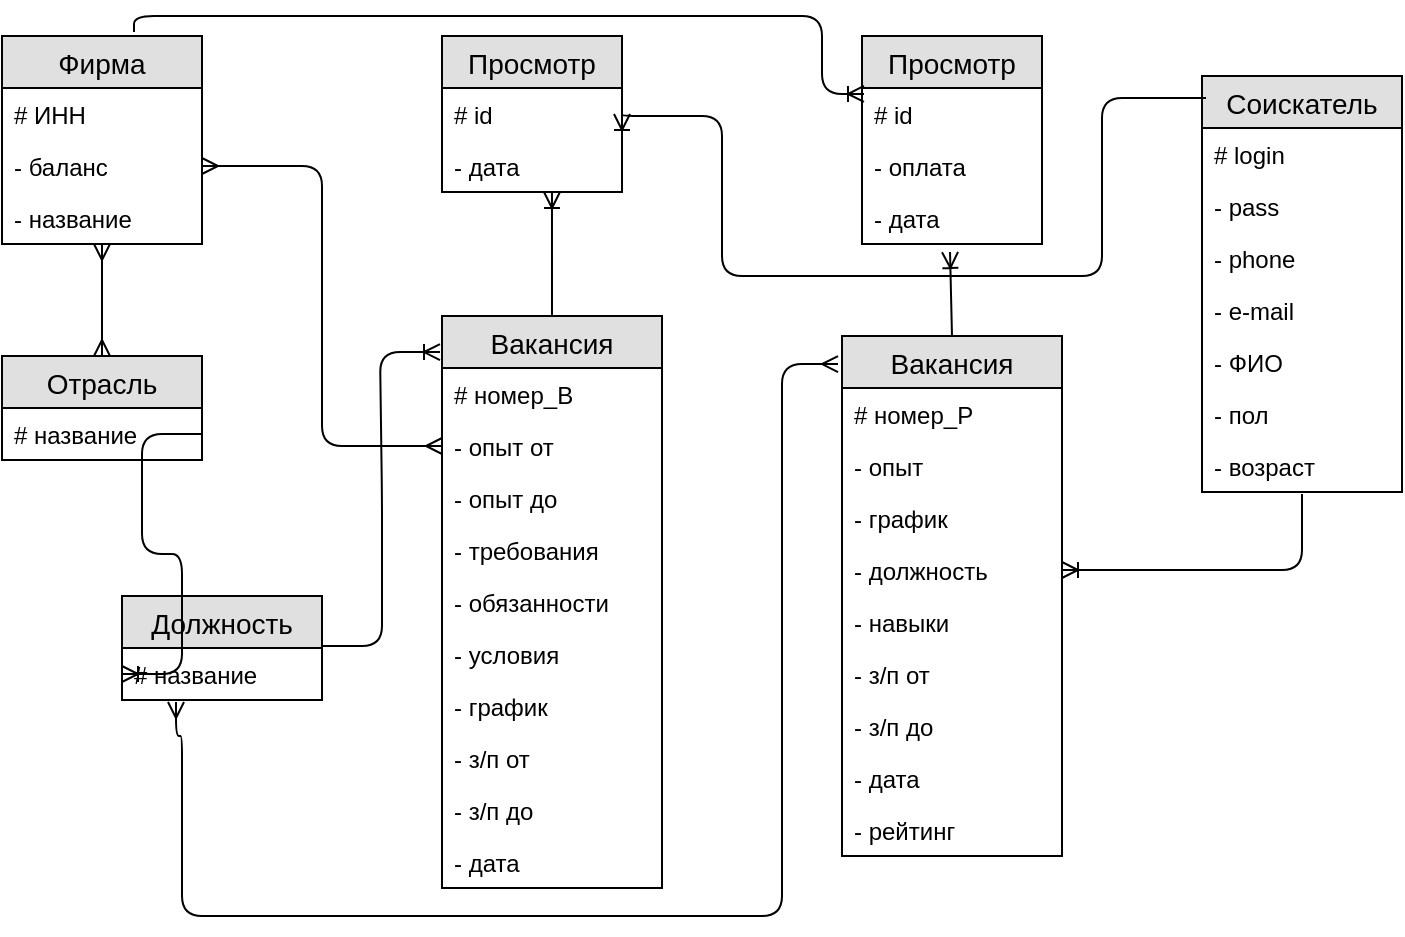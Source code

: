 <mxfile version="12.7.9" type="github"><diagram id="C5RBs43oDa-KdzZeNtuy" name="Page-1"><mxGraphModel dx="782" dy="744" grid="1" gridSize="10" guides="1" tooltips="1" connect="1" arrows="1" fold="1" page="1" pageScale="1" pageWidth="827" pageHeight="1169" math="0" shadow="0"><root><mxCell id="WIyWlLk6GJQsqaUBKTNV-0"/><mxCell id="WIyWlLk6GJQsqaUBKTNV-1" parent="WIyWlLk6GJQsqaUBKTNV-0"/><mxCell id="HuvbZhKnrmmuD4S30zaN-0" value="Фирма" style="swimlane;fontStyle=0;childLayout=stackLayout;horizontal=1;startSize=26;fillColor=#e0e0e0;horizontalStack=0;resizeParent=1;resizeParentMax=0;resizeLast=0;collapsible=1;marginBottom=0;swimlaneFillColor=#ffffff;align=center;fontSize=14;" vertex="1" parent="WIyWlLk6GJQsqaUBKTNV-1"><mxGeometry x="50" y="20" width="100" height="104" as="geometry"/></mxCell><mxCell id="HuvbZhKnrmmuD4S30zaN-1" value="# ИНН" style="text;strokeColor=none;fillColor=none;spacingLeft=4;spacingRight=4;overflow=hidden;rotatable=0;points=[[0,0.5],[1,0.5]];portConstraint=eastwest;fontSize=12;" vertex="1" parent="HuvbZhKnrmmuD4S30zaN-0"><mxGeometry y="26" width="100" height="26" as="geometry"/></mxCell><mxCell id="HuvbZhKnrmmuD4S30zaN-2" value="- баланс" style="text;strokeColor=none;fillColor=none;spacingLeft=4;spacingRight=4;overflow=hidden;rotatable=0;points=[[0,0.5],[1,0.5]];portConstraint=eastwest;fontSize=12;" vertex="1" parent="HuvbZhKnrmmuD4S30zaN-0"><mxGeometry y="52" width="100" height="26" as="geometry"/></mxCell><mxCell id="HuvbZhKnrmmuD4S30zaN-3" value="- название" style="text;strokeColor=none;fillColor=none;spacingLeft=4;spacingRight=4;overflow=hidden;rotatable=0;points=[[0,0.5],[1,0.5]];portConstraint=eastwest;fontSize=12;" vertex="1" parent="HuvbZhKnrmmuD4S30zaN-0"><mxGeometry y="78" width="100" height="26" as="geometry"/></mxCell><mxCell id="HuvbZhKnrmmuD4S30zaN-4" value="Отрасль" style="swimlane;fontStyle=0;childLayout=stackLayout;horizontal=1;startSize=26;fillColor=#e0e0e0;horizontalStack=0;resizeParent=1;resizeParentMax=0;resizeLast=0;collapsible=1;marginBottom=0;swimlaneFillColor=#ffffff;align=center;fontSize=14;" vertex="1" parent="WIyWlLk6GJQsqaUBKTNV-1"><mxGeometry x="50" y="180" width="100" height="52" as="geometry"/></mxCell><mxCell id="HuvbZhKnrmmuD4S30zaN-5" value="# название&#10;" style="text;strokeColor=none;fillColor=none;spacingLeft=4;spacingRight=4;overflow=hidden;rotatable=0;points=[[0,0.5],[1,0.5]];portConstraint=eastwest;fontSize=12;" vertex="1" parent="HuvbZhKnrmmuD4S30zaN-4"><mxGeometry y="26" width="100" height="26" as="geometry"/></mxCell><mxCell id="HuvbZhKnrmmuD4S30zaN-12" value="Должность" style="swimlane;fontStyle=0;childLayout=stackLayout;horizontal=1;startSize=26;fillColor=#e0e0e0;horizontalStack=0;resizeParent=1;resizeParentMax=0;resizeLast=0;collapsible=1;marginBottom=0;swimlaneFillColor=#ffffff;align=center;fontSize=14;" vertex="1" parent="WIyWlLk6GJQsqaUBKTNV-1"><mxGeometry x="110" y="300" width="100" height="52" as="geometry"/></mxCell><mxCell id="HuvbZhKnrmmuD4S30zaN-13" value="# название&#10;" style="text;strokeColor=none;fillColor=none;spacingLeft=4;spacingRight=4;overflow=hidden;rotatable=0;points=[[0,0.5],[1,0.5]];portConstraint=eastwest;fontSize=12;" vertex="1" parent="HuvbZhKnrmmuD4S30zaN-12"><mxGeometry y="26" width="100" height="26" as="geometry"/></mxCell><mxCell id="HuvbZhKnrmmuD4S30zaN-14" value="Вакансия" style="swimlane;fontStyle=0;childLayout=stackLayout;horizontal=1;startSize=26;fillColor=#e0e0e0;horizontalStack=0;resizeParent=1;resizeParentMax=0;resizeLast=0;collapsible=1;marginBottom=0;swimlaneFillColor=#ffffff;align=center;fontSize=14;" vertex="1" parent="WIyWlLk6GJQsqaUBKTNV-1"><mxGeometry x="270" y="160" width="110" height="286" as="geometry"><mxRectangle x="290" y="210" width="90" height="26" as="alternateBounds"/></mxGeometry></mxCell><mxCell id="HuvbZhKnrmmuD4S30zaN-15" value="# номер_В&#10;" style="text;strokeColor=none;fillColor=none;spacingLeft=4;spacingRight=4;overflow=hidden;rotatable=0;points=[[0,0.5],[1,0.5]];portConstraint=eastwest;fontSize=12;" vertex="1" parent="HuvbZhKnrmmuD4S30zaN-14"><mxGeometry y="26" width="110" height="26" as="geometry"/></mxCell><mxCell id="HuvbZhKnrmmuD4S30zaN-16" value="- опыт от" style="text;strokeColor=none;fillColor=none;spacingLeft=4;spacingRight=4;overflow=hidden;rotatable=0;points=[[0,0.5],[1,0.5]];portConstraint=eastwest;fontSize=12;" vertex="1" parent="HuvbZhKnrmmuD4S30zaN-14"><mxGeometry y="52" width="110" height="26" as="geometry"/></mxCell><mxCell id="HuvbZhKnrmmuD4S30zaN-17" value="- опыт до" style="text;strokeColor=none;fillColor=none;spacingLeft=4;spacingRight=4;overflow=hidden;rotatable=0;points=[[0,0.5],[1,0.5]];portConstraint=eastwest;fontSize=12;" vertex="1" parent="HuvbZhKnrmmuD4S30zaN-14"><mxGeometry y="78" width="110" height="26" as="geometry"/></mxCell><mxCell id="HuvbZhKnrmmuD4S30zaN-24" value="- требования" style="text;strokeColor=none;fillColor=none;spacingLeft=4;spacingRight=4;overflow=hidden;rotatable=0;points=[[0,0.5],[1,0.5]];portConstraint=eastwest;fontSize=12;" vertex="1" parent="HuvbZhKnrmmuD4S30zaN-14"><mxGeometry y="104" width="110" height="26" as="geometry"/></mxCell><mxCell id="HuvbZhKnrmmuD4S30zaN-29" value="- обязанности " style="text;strokeColor=none;fillColor=none;spacingLeft=4;spacingRight=4;overflow=hidden;rotatable=0;points=[[0,0.5],[1,0.5]];portConstraint=eastwest;fontSize=12;" vertex="1" parent="HuvbZhKnrmmuD4S30zaN-14"><mxGeometry y="130" width="110" height="26" as="geometry"/></mxCell><mxCell id="HuvbZhKnrmmuD4S30zaN-30" value="- условия" style="text;strokeColor=none;fillColor=none;spacingLeft=4;spacingRight=4;overflow=hidden;rotatable=0;points=[[0,0.5],[1,0.5]];portConstraint=eastwest;fontSize=12;" vertex="1" parent="HuvbZhKnrmmuD4S30zaN-14"><mxGeometry y="156" width="110" height="26" as="geometry"/></mxCell><mxCell id="HuvbZhKnrmmuD4S30zaN-31" value="- график" style="text;strokeColor=none;fillColor=none;spacingLeft=4;spacingRight=4;overflow=hidden;rotatable=0;points=[[0,0.5],[1,0.5]];portConstraint=eastwest;fontSize=12;" vertex="1" parent="HuvbZhKnrmmuD4S30zaN-14"><mxGeometry y="182" width="110" height="26" as="geometry"/></mxCell><mxCell id="HuvbZhKnrmmuD4S30zaN-28" value="- з/п от" style="text;strokeColor=none;fillColor=none;spacingLeft=4;spacingRight=4;overflow=hidden;rotatable=0;points=[[0,0.5],[1,0.5]];portConstraint=eastwest;fontSize=12;" vertex="1" parent="HuvbZhKnrmmuD4S30zaN-14"><mxGeometry y="208" width="110" height="26" as="geometry"/></mxCell><mxCell id="HuvbZhKnrmmuD4S30zaN-27" value="- з/п до" style="text;strokeColor=none;fillColor=none;spacingLeft=4;spacingRight=4;overflow=hidden;rotatable=0;points=[[0,0.5],[1,0.5]];portConstraint=eastwest;fontSize=12;" vertex="1" parent="HuvbZhKnrmmuD4S30zaN-14"><mxGeometry y="234" width="110" height="26" as="geometry"/></mxCell><mxCell id="HuvbZhKnrmmuD4S30zaN-33" value="- дата" style="text;strokeColor=none;fillColor=none;spacingLeft=4;spacingRight=4;overflow=hidden;rotatable=0;points=[[0,0.5],[1,0.5]];portConstraint=eastwest;fontSize=12;" vertex="1" parent="HuvbZhKnrmmuD4S30zaN-14"><mxGeometry y="260" width="110" height="26" as="geometry"/></mxCell><mxCell id="HuvbZhKnrmmuD4S30zaN-34" value="Просмотр" style="swimlane;fontStyle=0;childLayout=stackLayout;horizontal=1;startSize=26;fillColor=#e0e0e0;horizontalStack=0;resizeParent=1;resizeParentMax=0;resizeLast=0;collapsible=1;marginBottom=0;swimlaneFillColor=#ffffff;align=center;fontSize=14;" vertex="1" parent="WIyWlLk6GJQsqaUBKTNV-1"><mxGeometry x="270" y="20" width="90" height="78" as="geometry"/></mxCell><mxCell id="HuvbZhKnrmmuD4S30zaN-35" value="# id" style="text;strokeColor=none;fillColor=none;spacingLeft=4;spacingRight=4;overflow=hidden;rotatable=0;points=[[0,0.5],[1,0.5]];portConstraint=eastwest;fontSize=12;" vertex="1" parent="HuvbZhKnrmmuD4S30zaN-34"><mxGeometry y="26" width="90" height="26" as="geometry"/></mxCell><mxCell id="HuvbZhKnrmmuD4S30zaN-36" value="- дата" style="text;strokeColor=none;fillColor=none;spacingLeft=4;spacingRight=4;overflow=hidden;rotatable=0;points=[[0,0.5],[1,0.5]];portConstraint=eastwest;fontSize=12;" vertex="1" parent="HuvbZhKnrmmuD4S30zaN-34"><mxGeometry y="52" width="90" height="26" as="geometry"/></mxCell><mxCell id="HuvbZhKnrmmuD4S30zaN-38" value="Просмотр" style="swimlane;fontStyle=0;childLayout=stackLayout;horizontal=1;startSize=26;fillColor=#e0e0e0;horizontalStack=0;resizeParent=1;resizeParentMax=0;resizeLast=0;collapsible=1;marginBottom=0;swimlaneFillColor=#ffffff;align=center;fontSize=14;" vertex="1" parent="WIyWlLk6GJQsqaUBKTNV-1"><mxGeometry x="480" y="20" width="90" height="104" as="geometry"/></mxCell><mxCell id="HuvbZhKnrmmuD4S30zaN-39" value="# id" style="text;strokeColor=none;fillColor=none;spacingLeft=4;spacingRight=4;overflow=hidden;rotatable=0;points=[[0,0.5],[1,0.5]];portConstraint=eastwest;fontSize=12;" vertex="1" parent="HuvbZhKnrmmuD4S30zaN-38"><mxGeometry y="26" width="90" height="26" as="geometry"/></mxCell><mxCell id="HuvbZhKnrmmuD4S30zaN-41" value="- оплата" style="text;strokeColor=none;fillColor=none;spacingLeft=4;spacingRight=4;overflow=hidden;rotatable=0;points=[[0,0.5],[1,0.5]];portConstraint=eastwest;fontSize=12;" vertex="1" parent="HuvbZhKnrmmuD4S30zaN-38"><mxGeometry y="52" width="90" height="26" as="geometry"/></mxCell><mxCell id="HuvbZhKnrmmuD4S30zaN-40" value="- дата" style="text;strokeColor=none;fillColor=none;spacingLeft=4;spacingRight=4;overflow=hidden;rotatable=0;points=[[0,0.5],[1,0.5]];portConstraint=eastwest;fontSize=12;" vertex="1" parent="HuvbZhKnrmmuD4S30zaN-38"><mxGeometry y="78" width="90" height="26" as="geometry"/></mxCell><mxCell id="HuvbZhKnrmmuD4S30zaN-42" value="Соискатель" style="swimlane;fontStyle=0;childLayout=stackLayout;horizontal=1;startSize=26;fillColor=#e0e0e0;horizontalStack=0;resizeParent=1;resizeParentMax=0;resizeLast=0;collapsible=1;marginBottom=0;swimlaneFillColor=#ffffff;align=center;fontSize=14;" vertex="1" parent="WIyWlLk6GJQsqaUBKTNV-1"><mxGeometry x="650" y="40" width="100" height="208" as="geometry"/></mxCell><mxCell id="HuvbZhKnrmmuD4S30zaN-43" value="# login" style="text;strokeColor=none;fillColor=none;spacingLeft=4;spacingRight=4;overflow=hidden;rotatable=0;points=[[0,0.5],[1,0.5]];portConstraint=eastwest;fontSize=12;" vertex="1" parent="HuvbZhKnrmmuD4S30zaN-42"><mxGeometry y="26" width="100" height="26" as="geometry"/></mxCell><mxCell id="HuvbZhKnrmmuD4S30zaN-44" value="- pass" style="text;strokeColor=none;fillColor=none;spacingLeft=4;spacingRight=4;overflow=hidden;rotatable=0;points=[[0,0.5],[1,0.5]];portConstraint=eastwest;fontSize=12;" vertex="1" parent="HuvbZhKnrmmuD4S30zaN-42"><mxGeometry y="52" width="100" height="26" as="geometry"/></mxCell><mxCell id="HuvbZhKnrmmuD4S30zaN-45" value="- phone" style="text;strokeColor=none;fillColor=none;spacingLeft=4;spacingRight=4;overflow=hidden;rotatable=0;points=[[0,0.5],[1,0.5]];portConstraint=eastwest;fontSize=12;" vertex="1" parent="HuvbZhKnrmmuD4S30zaN-42"><mxGeometry y="78" width="100" height="26" as="geometry"/></mxCell><mxCell id="HuvbZhKnrmmuD4S30zaN-47" value="- e-mail" style="text;strokeColor=none;fillColor=none;spacingLeft=4;spacingRight=4;overflow=hidden;rotatable=0;points=[[0,0.5],[1,0.5]];portConstraint=eastwest;fontSize=12;" vertex="1" parent="HuvbZhKnrmmuD4S30zaN-42"><mxGeometry y="104" width="100" height="26" as="geometry"/></mxCell><mxCell id="HuvbZhKnrmmuD4S30zaN-48" value="- ФИО" style="text;strokeColor=none;fillColor=none;spacingLeft=4;spacingRight=4;overflow=hidden;rotatable=0;points=[[0,0.5],[1,0.5]];portConstraint=eastwest;fontSize=12;" vertex="1" parent="HuvbZhKnrmmuD4S30zaN-42"><mxGeometry y="130" width="100" height="26" as="geometry"/></mxCell><mxCell id="HuvbZhKnrmmuD4S30zaN-46" value="- пол" style="text;strokeColor=none;fillColor=none;spacingLeft=4;spacingRight=4;overflow=hidden;rotatable=0;points=[[0,0.5],[1,0.5]];portConstraint=eastwest;fontSize=12;" vertex="1" parent="HuvbZhKnrmmuD4S30zaN-42"><mxGeometry y="156" width="100" height="26" as="geometry"/></mxCell><mxCell id="HuvbZhKnrmmuD4S30zaN-49" value="- возраст" style="text;strokeColor=none;fillColor=none;spacingLeft=4;spacingRight=4;overflow=hidden;rotatable=0;points=[[0,0.5],[1,0.5]];portConstraint=eastwest;fontSize=12;" vertex="1" parent="HuvbZhKnrmmuD4S30zaN-42"><mxGeometry y="182" width="100" height="26" as="geometry"/></mxCell><mxCell id="HuvbZhKnrmmuD4S30zaN-50" value="Вакансия" style="swimlane;fontStyle=0;childLayout=stackLayout;horizontal=1;startSize=26;fillColor=#e0e0e0;horizontalStack=0;resizeParent=1;resizeParentMax=0;resizeLast=0;collapsible=1;marginBottom=0;swimlaneFillColor=#ffffff;align=center;fontSize=14;" vertex="1" parent="WIyWlLk6GJQsqaUBKTNV-1"><mxGeometry x="470" y="170" width="110" height="260" as="geometry"><mxRectangle x="290" y="210" width="90" height="26" as="alternateBounds"/></mxGeometry></mxCell><mxCell id="HuvbZhKnrmmuD4S30zaN-51" value="# номер_Р" style="text;strokeColor=none;fillColor=none;spacingLeft=4;spacingRight=4;overflow=hidden;rotatable=0;points=[[0,0.5],[1,0.5]];portConstraint=eastwest;fontSize=12;" vertex="1" parent="HuvbZhKnrmmuD4S30zaN-50"><mxGeometry y="26" width="110" height="26" as="geometry"/></mxCell><mxCell id="HuvbZhKnrmmuD4S30zaN-52" value="- опыт " style="text;strokeColor=none;fillColor=none;spacingLeft=4;spacingRight=4;overflow=hidden;rotatable=0;points=[[0,0.5],[1,0.5]];portConstraint=eastwest;fontSize=12;" vertex="1" parent="HuvbZhKnrmmuD4S30zaN-50"><mxGeometry y="52" width="110" height="26" as="geometry"/></mxCell><mxCell id="HuvbZhKnrmmuD4S30zaN-53" value="- график" style="text;strokeColor=none;fillColor=none;spacingLeft=4;spacingRight=4;overflow=hidden;rotatable=0;points=[[0,0.5],[1,0.5]];portConstraint=eastwest;fontSize=12;" vertex="1" parent="HuvbZhKnrmmuD4S30zaN-50"><mxGeometry y="78" width="110" height="26" as="geometry"/></mxCell><mxCell id="HuvbZhKnrmmuD4S30zaN-54" value="- должность" style="text;strokeColor=none;fillColor=none;spacingLeft=4;spacingRight=4;overflow=hidden;rotatable=0;points=[[0,0.5],[1,0.5]];portConstraint=eastwest;fontSize=12;" vertex="1" parent="HuvbZhKnrmmuD4S30zaN-50"><mxGeometry y="104" width="110" height="26" as="geometry"/></mxCell><mxCell id="HuvbZhKnrmmuD4S30zaN-55" value="- навыки" style="text;strokeColor=none;fillColor=none;spacingLeft=4;spacingRight=4;overflow=hidden;rotatable=0;points=[[0,0.5],[1,0.5]];portConstraint=eastwest;fontSize=12;" vertex="1" parent="HuvbZhKnrmmuD4S30zaN-50"><mxGeometry y="130" width="110" height="26" as="geometry"/></mxCell><mxCell id="HuvbZhKnrmmuD4S30zaN-58" value="- з/п от" style="text;strokeColor=none;fillColor=none;spacingLeft=4;spacingRight=4;overflow=hidden;rotatable=0;points=[[0,0.5],[1,0.5]];portConstraint=eastwest;fontSize=12;" vertex="1" parent="HuvbZhKnrmmuD4S30zaN-50"><mxGeometry y="156" width="110" height="26" as="geometry"/></mxCell><mxCell id="HuvbZhKnrmmuD4S30zaN-59" value="- з/п до" style="text;strokeColor=none;fillColor=none;spacingLeft=4;spacingRight=4;overflow=hidden;rotatable=0;points=[[0,0.5],[1,0.5]];portConstraint=eastwest;fontSize=12;" vertex="1" parent="HuvbZhKnrmmuD4S30zaN-50"><mxGeometry y="182" width="110" height="26" as="geometry"/></mxCell><mxCell id="HuvbZhKnrmmuD4S30zaN-60" value="- дата" style="text;strokeColor=none;fillColor=none;spacingLeft=4;spacingRight=4;overflow=hidden;rotatable=0;points=[[0,0.5],[1,0.5]];portConstraint=eastwest;fontSize=12;" vertex="1" parent="HuvbZhKnrmmuD4S30zaN-50"><mxGeometry y="208" width="110" height="26" as="geometry"/></mxCell><mxCell id="HuvbZhKnrmmuD4S30zaN-61" value="- рейтинг" style="text;strokeColor=none;fillColor=none;spacingLeft=4;spacingRight=4;overflow=hidden;rotatable=0;points=[[0,0.5],[1,0.5]];portConstraint=eastwest;fontSize=12;" vertex="1" parent="HuvbZhKnrmmuD4S30zaN-50"><mxGeometry y="234" width="110" height="26" as="geometry"/></mxCell><mxCell id="HuvbZhKnrmmuD4S30zaN-64" value="" style="edgeStyle=entityRelationEdgeStyle;fontSize=12;html=1;endArrow=ERoneToMany;exitX=1;exitY=0.5;exitDx=0;exitDy=0;entryX=0;entryY=0.5;entryDx=0;entryDy=0;" edge="1" parent="WIyWlLk6GJQsqaUBKTNV-1" source="HuvbZhKnrmmuD4S30zaN-5" target="HuvbZhKnrmmuD4S30zaN-13"><mxGeometry width="100" height="100" relative="1" as="geometry"><mxPoint x="10" y="410" as="sourcePoint"/><mxPoint x="70" y="330" as="targetPoint"/></mxGeometry></mxCell><mxCell id="HuvbZhKnrmmuD4S30zaN-65" value="" style="edgeStyle=entityRelationEdgeStyle;fontSize=12;html=1;endArrow=ERoneToMany;exitX=1;exitY=-0.038;exitDx=0;exitDy=0;exitPerimeter=0;entryX=-0.009;entryY=0.063;entryDx=0;entryDy=0;entryPerimeter=0;" edge="1" parent="WIyWlLk6GJQsqaUBKTNV-1" source="HuvbZhKnrmmuD4S30zaN-13" target="HuvbZhKnrmmuD4S30zaN-14"><mxGeometry width="100" height="100" relative="1" as="geometry"><mxPoint x="160" y="490" as="sourcePoint"/><mxPoint x="260" y="390" as="targetPoint"/></mxGeometry></mxCell><mxCell id="HuvbZhKnrmmuD4S30zaN-66" value="" style="edgeStyle=orthogonalEdgeStyle;fontSize=12;html=1;endArrow=ERmany;startArrow=ERmany;entryX=0;entryY=0.5;entryDx=0;entryDy=0;exitX=1;exitY=0.5;exitDx=0;exitDy=0;" edge="1" parent="WIyWlLk6GJQsqaUBKTNV-1" source="HuvbZhKnrmmuD4S30zaN-2" target="HuvbZhKnrmmuD4S30zaN-16"><mxGeometry width="100" height="100" relative="1" as="geometry"><mxPoint x="140" y="510" as="sourcePoint"/><mxPoint x="240" y="410" as="targetPoint"/></mxGeometry></mxCell><mxCell id="HuvbZhKnrmmuD4S30zaN-69" value="" style="fontSize=12;html=1;endArrow=ERoneToMany;entryX=0.611;entryY=1;entryDx=0;entryDy=0;exitX=0.5;exitY=0;exitDx=0;exitDy=0;entryPerimeter=0;" edge="1" parent="WIyWlLk6GJQsqaUBKTNV-1" source="HuvbZhKnrmmuD4S30zaN-14" target="HuvbZhKnrmmuD4S30zaN-36"><mxGeometry width="100" height="100" relative="1" as="geometry"><mxPoint x="380" y="200" as="sourcePoint"/><mxPoint x="480" y="100" as="targetPoint"/></mxGeometry></mxCell><mxCell id="HuvbZhKnrmmuD4S30zaN-74" value="" style="fontSize=12;html=1;endArrow=ERoneToMany;entryX=0.489;entryY=1.154;entryDx=0;entryDy=0;entryPerimeter=0;exitX=0.5;exitY=0;exitDx=0;exitDy=0;" edge="1" parent="WIyWlLk6GJQsqaUBKTNV-1" source="HuvbZhKnrmmuD4S30zaN-50" target="HuvbZhKnrmmuD4S30zaN-40"><mxGeometry width="100" height="100" relative="1" as="geometry"><mxPoint x="450" y="183" as="sourcePoint"/><mxPoint x="500" y="250" as="targetPoint"/></mxGeometry></mxCell><mxCell id="HuvbZhKnrmmuD4S30zaN-77" value="" style="fontSize=12;html=1;endArrow=ERmany;startArrow=ERmany;exitX=0.5;exitY=0;exitDx=0;exitDy=0;entryX=0.5;entryY=1;entryDx=0;entryDy=0;entryPerimeter=0;" edge="1" parent="WIyWlLk6GJQsqaUBKTNV-1" source="HuvbZhKnrmmuD4S30zaN-4" target="HuvbZhKnrmmuD4S30zaN-3"><mxGeometry width="100" height="100" relative="1" as="geometry"><mxPoint x="50" y="500" as="sourcePoint"/><mxPoint x="100" y="120" as="targetPoint"/></mxGeometry></mxCell><mxCell id="HuvbZhKnrmmuD4S30zaN-78" value="" style="edgeStyle=orthogonalEdgeStyle;fontSize=12;html=1;endArrow=ERmany;startArrow=ERmany;entryX=-0.018;entryY=0.054;entryDx=0;entryDy=0;entryPerimeter=0;exitX=0.27;exitY=1.038;exitDx=0;exitDy=0;exitPerimeter=0;" edge="1" parent="WIyWlLk6GJQsqaUBKTNV-1" source="HuvbZhKnrmmuD4S30zaN-13" target="HuvbZhKnrmmuD4S30zaN-50"><mxGeometry width="100" height="100" relative="1" as="geometry"><mxPoint x="140" y="420" as="sourcePoint"/><mxPoint x="470" y="480" as="targetPoint"/><Array as="points"><mxPoint x="137" y="370"/><mxPoint x="140" y="370"/><mxPoint x="140" y="460"/><mxPoint x="440" y="460"/><mxPoint x="440" y="184"/></Array></mxGeometry></mxCell><mxCell id="HuvbZhKnrmmuD4S30zaN-79" value="" style="edgeStyle=orthogonalEdgeStyle;fontSize=12;html=1;endArrow=ERoneToMany;entryX=0.011;entryY=0.115;entryDx=0;entryDy=0;entryPerimeter=0;" edge="1" parent="WIyWlLk6GJQsqaUBKTNV-1" target="HuvbZhKnrmmuD4S30zaN-39"><mxGeometry width="100" height="100" relative="1" as="geometry"><mxPoint x="116" y="18" as="sourcePoint"/><mxPoint x="460" y="50" as="targetPoint"/><Array as="points"><mxPoint x="116" y="10"/><mxPoint x="460" y="10"/><mxPoint x="460" y="49"/></Array></mxGeometry></mxCell><mxCell id="HuvbZhKnrmmuD4S30zaN-80" value="" style="edgeStyle=orthogonalEdgeStyle;fontSize=12;html=1;endArrow=ERoneToMany;entryX=1;entryY=0.5;entryDx=0;entryDy=0;exitX=0.5;exitY=1.038;exitDx=0;exitDy=0;exitPerimeter=0;" edge="1" parent="WIyWlLk6GJQsqaUBKTNV-1" source="HuvbZhKnrmmuD4S30zaN-49" target="HuvbZhKnrmmuD4S30zaN-54"><mxGeometry width="100" height="100" relative="1" as="geometry"><mxPoint x="670" y="274" as="sourcePoint"/><mxPoint x="730" y="300" as="targetPoint"/></mxGeometry></mxCell><mxCell id="HuvbZhKnrmmuD4S30zaN-81" value="" style="edgeStyle=orthogonalEdgeStyle;fontSize=12;html=1;endArrow=ERoneToMany;exitX=0.02;exitY=0.053;exitDx=0;exitDy=0;exitPerimeter=0;entryX=1;entryY=0.5;entryDx=0;entryDy=0;" edge="1" parent="WIyWlLk6GJQsqaUBKTNV-1" source="HuvbZhKnrmmuD4S30zaN-42" target="HuvbZhKnrmmuD4S30zaN-35"><mxGeometry width="100" height="100" relative="1" as="geometry"><mxPoint x="600" y="440" as="sourcePoint"/><mxPoint x="400" y="60" as="targetPoint"/><Array as="points"><mxPoint x="600" y="51"/><mxPoint x="600" y="140"/><mxPoint x="410" y="140"/><mxPoint x="410" y="60"/></Array></mxGeometry></mxCell></root></mxGraphModel></diagram></mxfile>